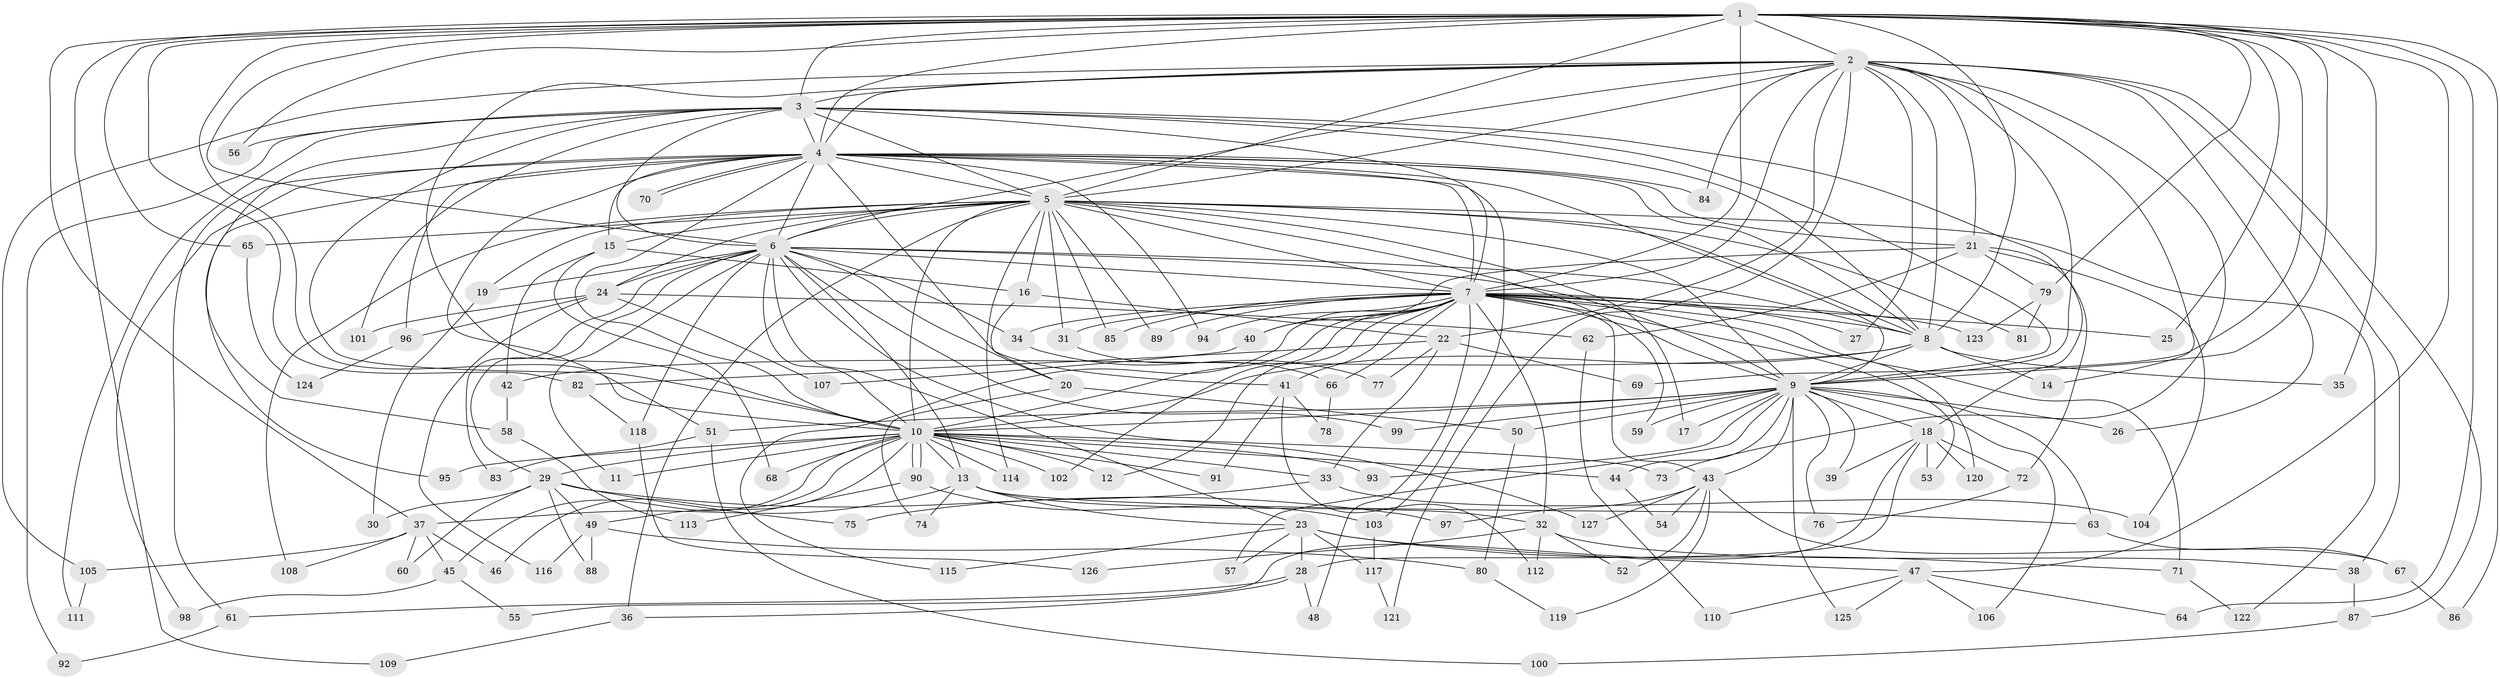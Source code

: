 // coarse degree distribution, {17: 0.02631578947368421, 1: 0.47368421052631576, 2: 0.34210526315789475, 3: 0.07894736842105263, 18: 0.02631578947368421, 4: 0.02631578947368421, 24: 0.02631578947368421}
// Generated by graph-tools (version 1.1) at 2025/46/03/04/25 21:46:56]
// undirected, 127 vertices, 279 edges
graph export_dot {
graph [start="1"]
  node [color=gray90,style=filled];
  1;
  2;
  3;
  4;
  5;
  6;
  7;
  8;
  9;
  10;
  11;
  12;
  13;
  14;
  15;
  16;
  17;
  18;
  19;
  20;
  21;
  22;
  23;
  24;
  25;
  26;
  27;
  28;
  29;
  30;
  31;
  32;
  33;
  34;
  35;
  36;
  37;
  38;
  39;
  40;
  41;
  42;
  43;
  44;
  45;
  46;
  47;
  48;
  49;
  50;
  51;
  52;
  53;
  54;
  55;
  56;
  57;
  58;
  59;
  60;
  61;
  62;
  63;
  64;
  65;
  66;
  67;
  68;
  69;
  70;
  71;
  72;
  73;
  74;
  75;
  76;
  77;
  78;
  79;
  80;
  81;
  82;
  83;
  84;
  85;
  86;
  87;
  88;
  89;
  90;
  91;
  92;
  93;
  94;
  95;
  96;
  97;
  98;
  99;
  100;
  101;
  102;
  103;
  104;
  105;
  106;
  107;
  108;
  109;
  110;
  111;
  112;
  113;
  114;
  115;
  116;
  117;
  118;
  119;
  120;
  121;
  122;
  123;
  124;
  125;
  126;
  127;
  1 -- 2;
  1 -- 3;
  1 -- 4;
  1 -- 5;
  1 -- 6;
  1 -- 7;
  1 -- 8;
  1 -- 9;
  1 -- 10;
  1 -- 25;
  1 -- 35;
  1 -- 37;
  1 -- 47;
  1 -- 56;
  1 -- 64;
  1 -- 65;
  1 -- 69;
  1 -- 79;
  1 -- 82;
  1 -- 86;
  1 -- 109;
  2 -- 3;
  2 -- 4;
  2 -- 5;
  2 -- 6;
  2 -- 7;
  2 -- 8;
  2 -- 9;
  2 -- 10;
  2 -- 14;
  2 -- 21;
  2 -- 22;
  2 -- 26;
  2 -- 27;
  2 -- 38;
  2 -- 73;
  2 -- 84;
  2 -- 87;
  2 -- 105;
  2 -- 121;
  3 -- 4;
  3 -- 5;
  3 -- 6;
  3 -- 7;
  3 -- 8;
  3 -- 9;
  3 -- 10;
  3 -- 18;
  3 -- 56;
  3 -- 58;
  3 -- 92;
  3 -- 101;
  3 -- 111;
  4 -- 5;
  4 -- 6;
  4 -- 7;
  4 -- 8;
  4 -- 9;
  4 -- 10;
  4 -- 15;
  4 -- 21;
  4 -- 41;
  4 -- 51;
  4 -- 61;
  4 -- 70;
  4 -- 70;
  4 -- 84;
  4 -- 94;
  4 -- 95;
  4 -- 96;
  4 -- 98;
  4 -- 103;
  5 -- 6;
  5 -- 7;
  5 -- 8;
  5 -- 9;
  5 -- 10;
  5 -- 15;
  5 -- 16;
  5 -- 17;
  5 -- 19;
  5 -- 24;
  5 -- 31;
  5 -- 36;
  5 -- 59;
  5 -- 65;
  5 -- 81;
  5 -- 85;
  5 -- 89;
  5 -- 108;
  5 -- 114;
  5 -- 122;
  6 -- 7;
  6 -- 8;
  6 -- 9;
  6 -- 10;
  6 -- 11;
  6 -- 13;
  6 -- 19;
  6 -- 20;
  6 -- 23;
  6 -- 24;
  6 -- 29;
  6 -- 34;
  6 -- 83;
  6 -- 99;
  6 -- 118;
  6 -- 127;
  7 -- 8;
  7 -- 9;
  7 -- 10;
  7 -- 12;
  7 -- 25;
  7 -- 27;
  7 -- 31;
  7 -- 32;
  7 -- 34;
  7 -- 40;
  7 -- 41;
  7 -- 43;
  7 -- 48;
  7 -- 53;
  7 -- 66;
  7 -- 71;
  7 -- 85;
  7 -- 89;
  7 -- 94;
  7 -- 102;
  7 -- 115;
  7 -- 120;
  7 -- 123;
  8 -- 9;
  8 -- 10;
  8 -- 14;
  8 -- 35;
  8 -- 42;
  9 -- 10;
  9 -- 17;
  9 -- 18;
  9 -- 26;
  9 -- 39;
  9 -- 43;
  9 -- 44;
  9 -- 50;
  9 -- 51;
  9 -- 57;
  9 -- 59;
  9 -- 63;
  9 -- 76;
  9 -- 93;
  9 -- 99;
  9 -- 106;
  9 -- 125;
  10 -- 11;
  10 -- 12;
  10 -- 13;
  10 -- 29;
  10 -- 33;
  10 -- 44;
  10 -- 45;
  10 -- 46;
  10 -- 49;
  10 -- 68;
  10 -- 73;
  10 -- 90;
  10 -- 90;
  10 -- 91;
  10 -- 93;
  10 -- 95;
  10 -- 102;
  10 -- 114;
  13 -- 23;
  13 -- 32;
  13 -- 37;
  13 -- 63;
  13 -- 74;
  15 -- 16;
  15 -- 42;
  15 -- 68;
  16 -- 20;
  16 -- 22;
  18 -- 28;
  18 -- 39;
  18 -- 53;
  18 -- 55;
  18 -- 72;
  18 -- 120;
  19 -- 30;
  20 -- 50;
  20 -- 74;
  21 -- 40;
  21 -- 62;
  21 -- 72;
  21 -- 79;
  21 -- 104;
  22 -- 33;
  22 -- 69;
  22 -- 77;
  22 -- 82;
  23 -- 28;
  23 -- 47;
  23 -- 57;
  23 -- 71;
  23 -- 115;
  23 -- 117;
  24 -- 62;
  24 -- 96;
  24 -- 101;
  24 -- 107;
  24 -- 116;
  28 -- 36;
  28 -- 48;
  28 -- 61;
  29 -- 30;
  29 -- 49;
  29 -- 60;
  29 -- 75;
  29 -- 88;
  29 -- 97;
  31 -- 66;
  32 -- 38;
  32 -- 52;
  32 -- 112;
  32 -- 126;
  33 -- 75;
  33 -- 104;
  34 -- 77;
  36 -- 109;
  37 -- 45;
  37 -- 46;
  37 -- 60;
  37 -- 105;
  37 -- 108;
  38 -- 87;
  40 -- 107;
  41 -- 78;
  41 -- 91;
  41 -- 112;
  42 -- 58;
  43 -- 52;
  43 -- 54;
  43 -- 67;
  43 -- 97;
  43 -- 119;
  43 -- 127;
  44 -- 54;
  45 -- 55;
  45 -- 98;
  47 -- 64;
  47 -- 106;
  47 -- 110;
  47 -- 125;
  49 -- 80;
  49 -- 88;
  49 -- 116;
  50 -- 80;
  51 -- 83;
  51 -- 100;
  58 -- 113;
  61 -- 92;
  62 -- 110;
  63 -- 67;
  65 -- 124;
  66 -- 78;
  67 -- 86;
  71 -- 122;
  72 -- 76;
  79 -- 81;
  79 -- 123;
  80 -- 119;
  82 -- 118;
  87 -- 100;
  90 -- 103;
  90 -- 113;
  96 -- 124;
  103 -- 117;
  105 -- 111;
  117 -- 121;
  118 -- 126;
}
